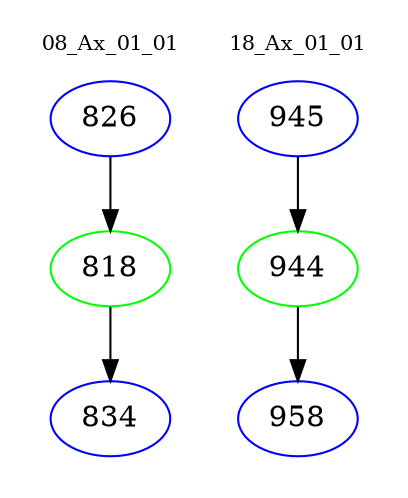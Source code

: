 digraph{
subgraph cluster_0 {
color = white
label = "08_Ax_01_01";
fontsize=10;
T0_826 [label="826", color="blue"]
T0_826 -> T0_818 [color="black"]
T0_818 [label="818", color="green"]
T0_818 -> T0_834 [color="black"]
T0_834 [label="834", color="blue"]
}
subgraph cluster_1 {
color = white
label = "18_Ax_01_01";
fontsize=10;
T1_945 [label="945", color="blue"]
T1_945 -> T1_944 [color="black"]
T1_944 [label="944", color="green"]
T1_944 -> T1_958 [color="black"]
T1_958 [label="958", color="blue"]
}
}
